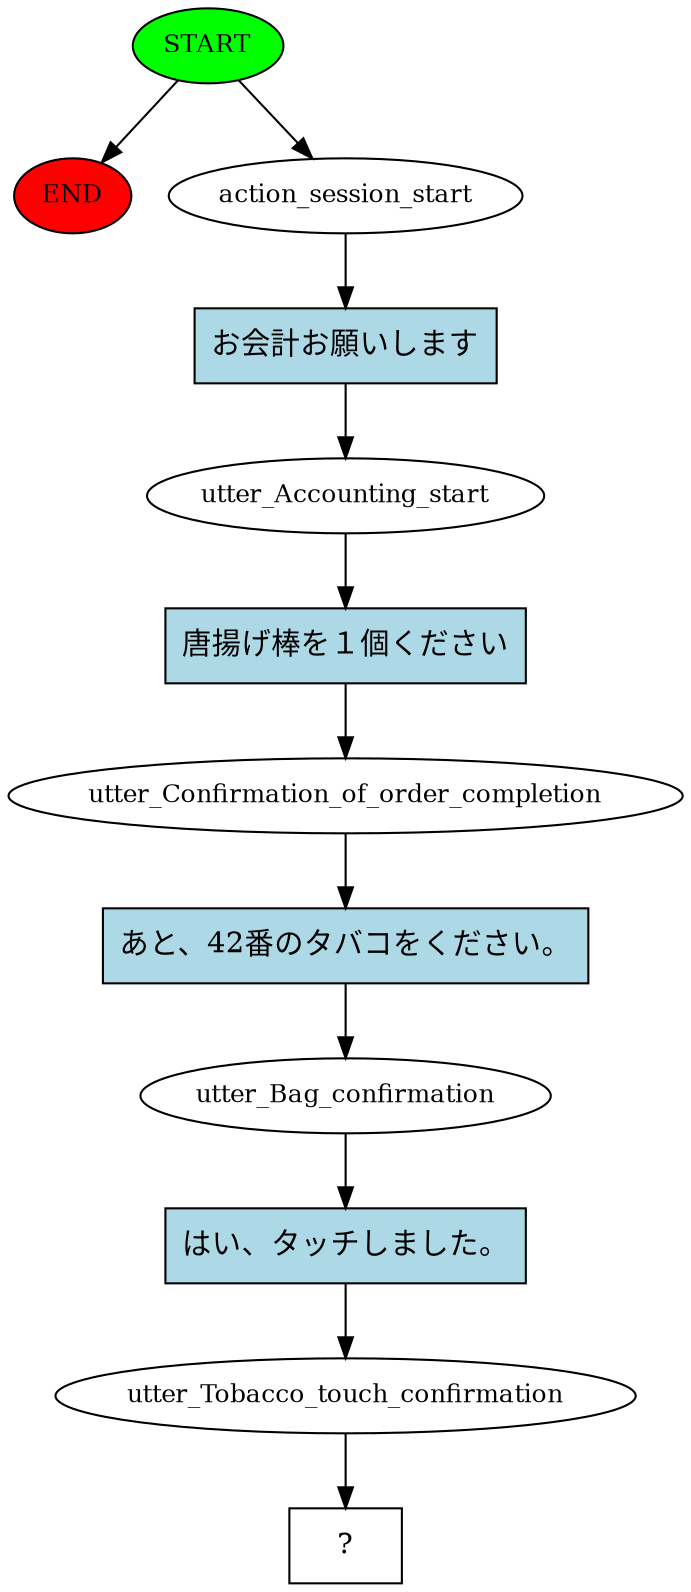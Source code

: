 digraph  {
0 [class="start active", fillcolor=green, fontsize=12, label=START, style=filled];
"-1" [class=end, fillcolor=red, fontsize=12, label=END, style=filled];
1 [class=active, fontsize=12, label=action_session_start];
2 [class=active, fontsize=12, label=utter_Accounting_start];
3 [class=active, fontsize=12, label=utter_Confirmation_of_order_completion];
4 [class=active, fontsize=12, label=utter_Bag_confirmation];
5 [class=active, fontsize=12, label=utter_Tobacco_touch_confirmation];
6 [class="intent dashed active", label="  ?  ", shape=rect];
7 [class="intent active", fillcolor=lightblue, label="お会計お願いします", shape=rect, style=filled];
8 [class="intent active", fillcolor=lightblue, label="唐揚げ棒を１個ください", shape=rect, style=filled];
9 [class="intent active", fillcolor=lightblue, label="あと、42番のタバコをください。", shape=rect, style=filled];
10 [class="intent active", fillcolor=lightblue, label="はい、タッチしました。", shape=rect, style=filled];
0 -> "-1"  [class="", key=NONE, label=""];
0 -> 1  [class=active, key=NONE, label=""];
1 -> 7  [class=active, key=0];
2 -> 8  [class=active, key=0];
3 -> 9  [class=active, key=0];
4 -> 10  [class=active, key=0];
5 -> 6  [class=active, key=NONE, label=""];
7 -> 2  [class=active, key=0];
8 -> 3  [class=active, key=0];
9 -> 4  [class=active, key=0];
10 -> 5  [class=active, key=0];
}
